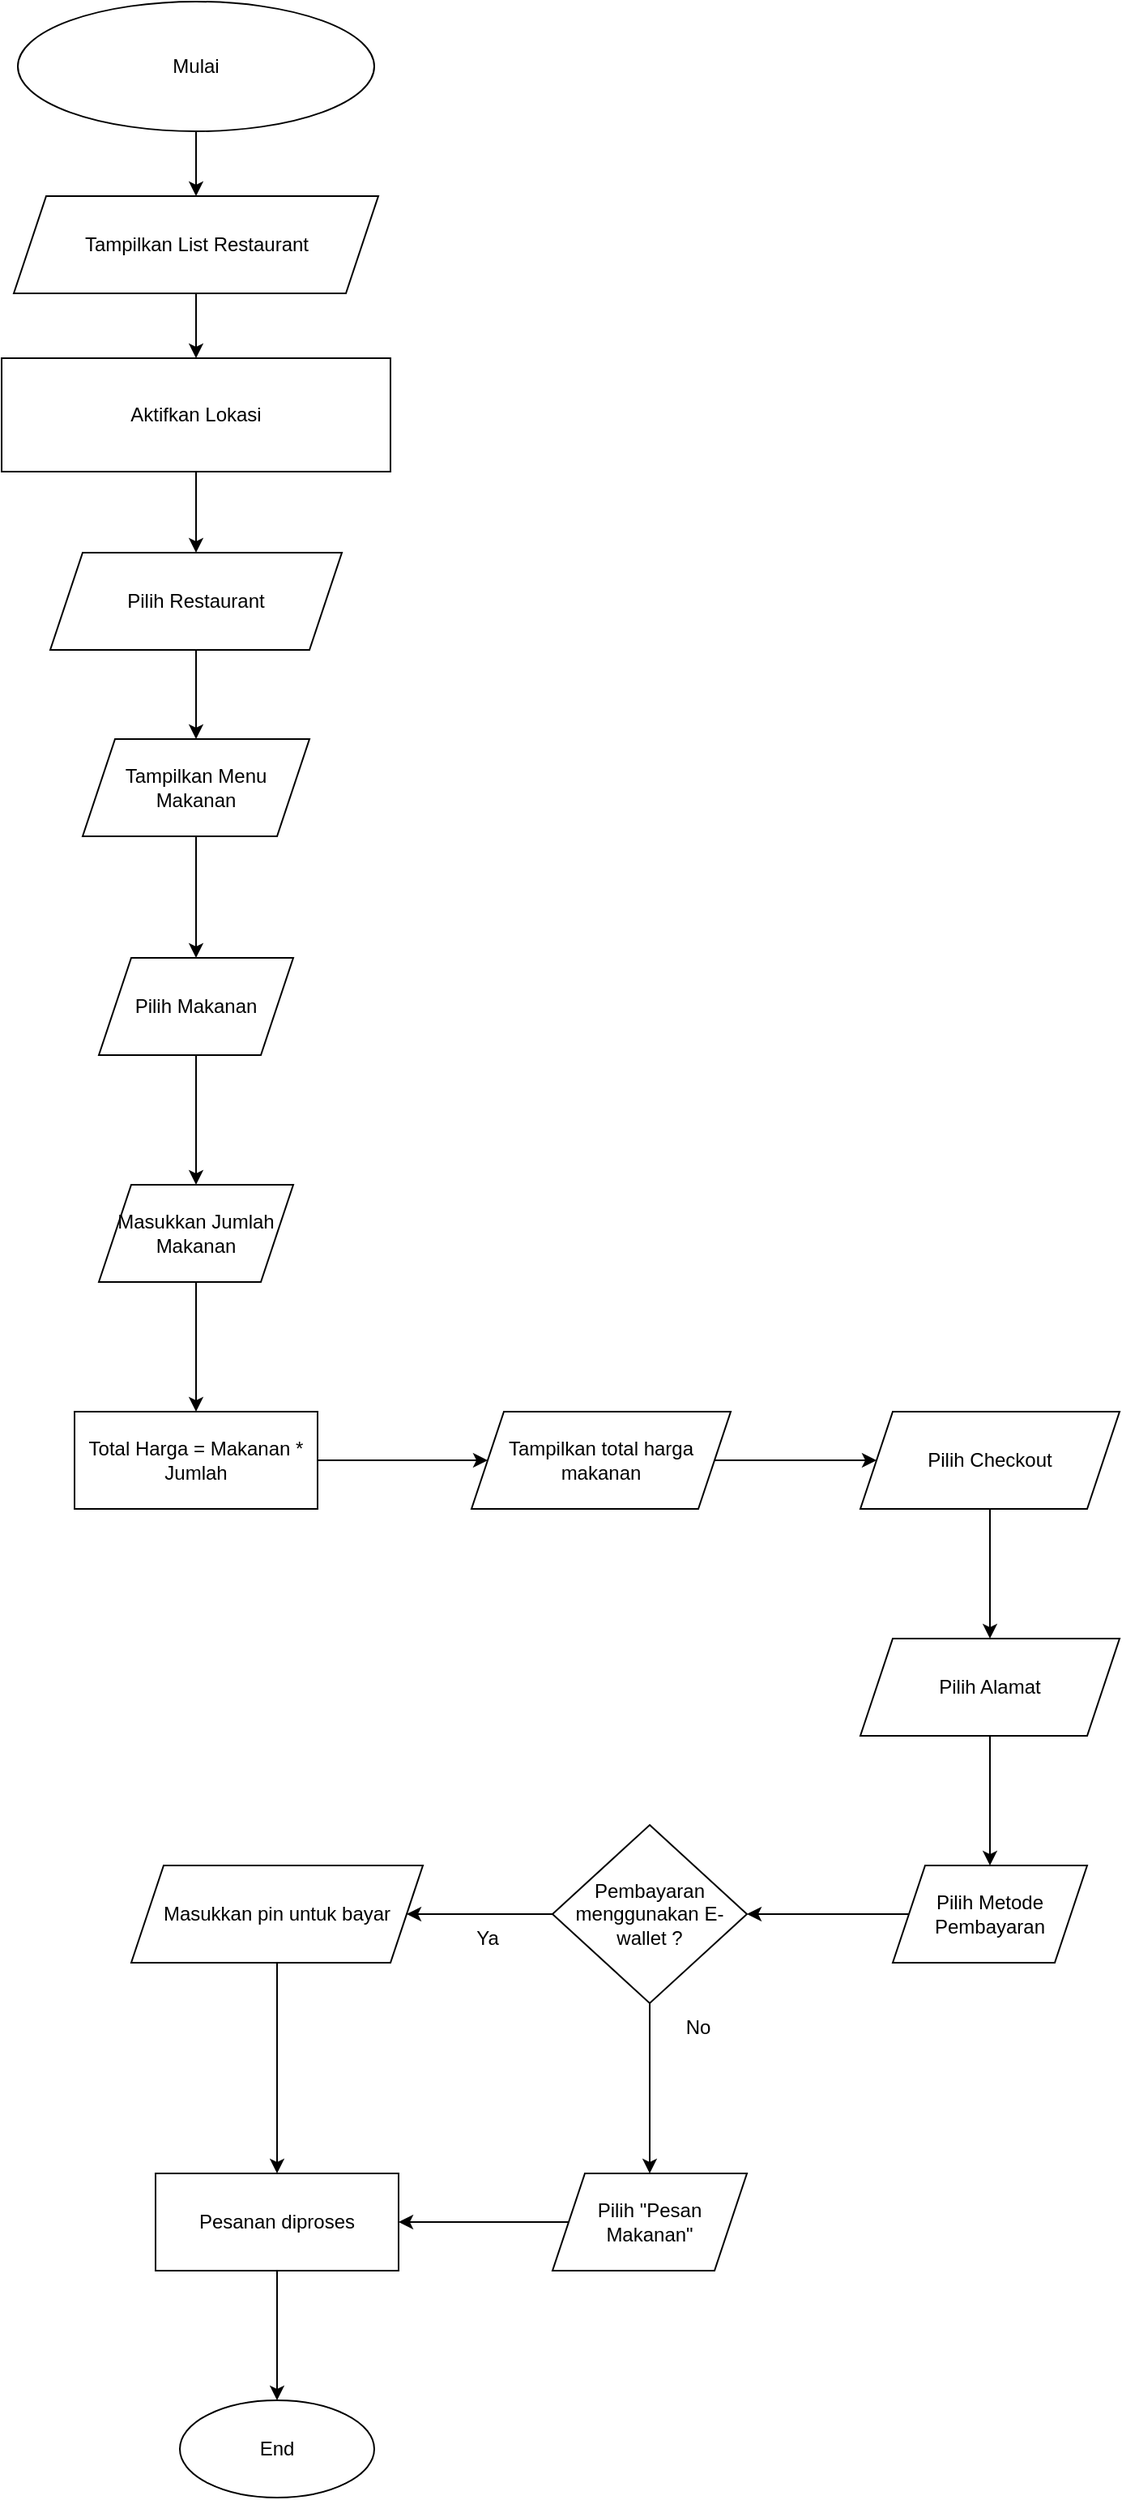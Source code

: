 <mxfile version="20.3.2" type="device"><diagram id="f1s8Gkg4RDH3Agb0KxSo" name="Halaman-1"><mxGraphModel dx="770" dy="476" grid="1" gridSize="10" guides="1" tooltips="1" connect="1" arrows="1" fold="1" page="1" pageScale="1" pageWidth="827" pageHeight="1169" math="0" shadow="0"><root><mxCell id="0"/><mxCell id="1" parent="0"/><mxCell id="rAKNYfS2iLeEAbrHcRK0-5" value="" style="edgeStyle=orthogonalEdgeStyle;rounded=0;orthogonalLoop=1;jettySize=auto;html=1;" edge="1" parent="1" source="rAKNYfS2iLeEAbrHcRK0-1" target="rAKNYfS2iLeEAbrHcRK0-4"><mxGeometry relative="1" as="geometry"/></mxCell><mxCell id="rAKNYfS2iLeEAbrHcRK0-1" value="Mulai" style="ellipse;whiteSpace=wrap;html=1;" vertex="1" parent="1"><mxGeometry x="260" y="100" width="220" height="80" as="geometry"/></mxCell><mxCell id="rAKNYfS2iLeEAbrHcRK0-7" value="" style="edgeStyle=orthogonalEdgeStyle;rounded=0;orthogonalLoop=1;jettySize=auto;html=1;" edge="1" parent="1" source="rAKNYfS2iLeEAbrHcRK0-4" target="rAKNYfS2iLeEAbrHcRK0-6"><mxGeometry relative="1" as="geometry"/></mxCell><mxCell id="rAKNYfS2iLeEAbrHcRK0-4" value="Tampilkan List Restaurant" style="shape=parallelogram;perimeter=parallelogramPerimeter;whiteSpace=wrap;html=1;fixedSize=1;" vertex="1" parent="1"><mxGeometry x="257.5" y="220" width="225" height="60" as="geometry"/></mxCell><mxCell id="rAKNYfS2iLeEAbrHcRK0-9" value="" style="edgeStyle=orthogonalEdgeStyle;rounded=0;orthogonalLoop=1;jettySize=auto;html=1;" edge="1" parent="1" source="rAKNYfS2iLeEAbrHcRK0-6"><mxGeometry relative="1" as="geometry"><mxPoint x="370" y="440" as="targetPoint"/></mxGeometry></mxCell><mxCell id="rAKNYfS2iLeEAbrHcRK0-6" value="Aktifkan Lokasi" style="whiteSpace=wrap;html=1;" vertex="1" parent="1"><mxGeometry x="250" y="320" width="240" height="70" as="geometry"/></mxCell><mxCell id="rAKNYfS2iLeEAbrHcRK0-12" value="" style="edgeStyle=orthogonalEdgeStyle;rounded=0;orthogonalLoop=1;jettySize=auto;html=1;" edge="1" parent="1" source="rAKNYfS2iLeEAbrHcRK0-10" target="rAKNYfS2iLeEAbrHcRK0-11"><mxGeometry relative="1" as="geometry"/></mxCell><mxCell id="rAKNYfS2iLeEAbrHcRK0-10" value="Pilih Restaurant" style="shape=parallelogram;perimeter=parallelogramPerimeter;whiteSpace=wrap;html=1;fixedSize=1;" vertex="1" parent="1"><mxGeometry x="280" y="440" width="180" height="60" as="geometry"/></mxCell><mxCell id="rAKNYfS2iLeEAbrHcRK0-14" value="" style="edgeStyle=orthogonalEdgeStyle;rounded=0;orthogonalLoop=1;jettySize=auto;html=1;" edge="1" parent="1" source="rAKNYfS2iLeEAbrHcRK0-11" target="rAKNYfS2iLeEAbrHcRK0-13"><mxGeometry relative="1" as="geometry"/></mxCell><mxCell id="rAKNYfS2iLeEAbrHcRK0-11" value="Tampilkan Menu Makanan" style="shape=parallelogram;perimeter=parallelogramPerimeter;whiteSpace=wrap;html=1;fixedSize=1;" vertex="1" parent="1"><mxGeometry x="300" y="555" width="140" height="60" as="geometry"/></mxCell><mxCell id="rAKNYfS2iLeEAbrHcRK0-16" value="" style="edgeStyle=orthogonalEdgeStyle;rounded=0;orthogonalLoop=1;jettySize=auto;html=1;" edge="1" parent="1" source="rAKNYfS2iLeEAbrHcRK0-13" target="rAKNYfS2iLeEAbrHcRK0-15"><mxGeometry relative="1" as="geometry"/></mxCell><mxCell id="rAKNYfS2iLeEAbrHcRK0-13" value="Pilih Makanan" style="shape=parallelogram;perimeter=parallelogramPerimeter;whiteSpace=wrap;html=1;fixedSize=1;" vertex="1" parent="1"><mxGeometry x="310" y="690" width="120" height="60" as="geometry"/></mxCell><mxCell id="rAKNYfS2iLeEAbrHcRK0-18" value="" style="edgeStyle=orthogonalEdgeStyle;rounded=0;orthogonalLoop=1;jettySize=auto;html=1;" edge="1" parent="1" source="rAKNYfS2iLeEAbrHcRK0-15" target="rAKNYfS2iLeEAbrHcRK0-17"><mxGeometry relative="1" as="geometry"/></mxCell><mxCell id="rAKNYfS2iLeEAbrHcRK0-15" value="Masukkan Jumlah Makanan" style="shape=parallelogram;perimeter=parallelogramPerimeter;whiteSpace=wrap;html=1;fixedSize=1;" vertex="1" parent="1"><mxGeometry x="310" y="830" width="120" height="60" as="geometry"/></mxCell><mxCell id="rAKNYfS2iLeEAbrHcRK0-20" value="" style="edgeStyle=orthogonalEdgeStyle;rounded=0;orthogonalLoop=1;jettySize=auto;html=1;" edge="1" parent="1" source="rAKNYfS2iLeEAbrHcRK0-17" target="rAKNYfS2iLeEAbrHcRK0-19"><mxGeometry relative="1" as="geometry"/></mxCell><mxCell id="rAKNYfS2iLeEAbrHcRK0-17" value="Total Harga = Makanan * Jumlah" style="whiteSpace=wrap;html=1;" vertex="1" parent="1"><mxGeometry x="295" y="970" width="150" height="60" as="geometry"/></mxCell><mxCell id="rAKNYfS2iLeEAbrHcRK0-22" value="" style="edgeStyle=orthogonalEdgeStyle;rounded=0;orthogonalLoop=1;jettySize=auto;html=1;" edge="1" parent="1" source="rAKNYfS2iLeEAbrHcRK0-19" target="rAKNYfS2iLeEAbrHcRK0-21"><mxGeometry relative="1" as="geometry"/></mxCell><mxCell id="rAKNYfS2iLeEAbrHcRK0-19" value="Tampilkan total harga makanan" style="shape=parallelogram;perimeter=parallelogramPerimeter;whiteSpace=wrap;html=1;fixedSize=1;" vertex="1" parent="1"><mxGeometry x="540" y="970" width="160" height="60" as="geometry"/></mxCell><mxCell id="rAKNYfS2iLeEAbrHcRK0-24" value="" style="edgeStyle=orthogonalEdgeStyle;rounded=0;orthogonalLoop=1;jettySize=auto;html=1;" edge="1" parent="1" source="rAKNYfS2iLeEAbrHcRK0-21" target="rAKNYfS2iLeEAbrHcRK0-23"><mxGeometry relative="1" as="geometry"/></mxCell><mxCell id="rAKNYfS2iLeEAbrHcRK0-21" value="Pilih Checkout" style="shape=parallelogram;perimeter=parallelogramPerimeter;whiteSpace=wrap;html=1;fixedSize=1;" vertex="1" parent="1"><mxGeometry x="780" y="970" width="160" height="60" as="geometry"/></mxCell><mxCell id="rAKNYfS2iLeEAbrHcRK0-26" value="" style="edgeStyle=orthogonalEdgeStyle;rounded=0;orthogonalLoop=1;jettySize=auto;html=1;" edge="1" parent="1" source="rAKNYfS2iLeEAbrHcRK0-23" target="rAKNYfS2iLeEAbrHcRK0-25"><mxGeometry relative="1" as="geometry"/></mxCell><mxCell id="rAKNYfS2iLeEAbrHcRK0-23" value="Pilih Alamat" style="shape=parallelogram;perimeter=parallelogramPerimeter;whiteSpace=wrap;html=1;fixedSize=1;" vertex="1" parent="1"><mxGeometry x="780" y="1110" width="160" height="60" as="geometry"/></mxCell><mxCell id="rAKNYfS2iLeEAbrHcRK0-28" value="" style="edgeStyle=orthogonalEdgeStyle;rounded=0;orthogonalLoop=1;jettySize=auto;html=1;" edge="1" parent="1" source="rAKNYfS2iLeEAbrHcRK0-25" target="rAKNYfS2iLeEAbrHcRK0-27"><mxGeometry relative="1" as="geometry"/></mxCell><mxCell id="rAKNYfS2iLeEAbrHcRK0-25" value="Pilih Metode Pembayaran" style="shape=parallelogram;perimeter=parallelogramPerimeter;whiteSpace=wrap;html=1;fixedSize=1;" vertex="1" parent="1"><mxGeometry x="800" y="1250" width="120" height="60" as="geometry"/></mxCell><mxCell id="rAKNYfS2iLeEAbrHcRK0-30" value="" style="edgeStyle=orthogonalEdgeStyle;rounded=0;orthogonalLoop=1;jettySize=auto;html=1;" edge="1" parent="1" source="rAKNYfS2iLeEAbrHcRK0-27" target="rAKNYfS2iLeEAbrHcRK0-29"><mxGeometry relative="1" as="geometry"/></mxCell><mxCell id="rAKNYfS2iLeEAbrHcRK0-34" value="" style="edgeStyle=orthogonalEdgeStyle;rounded=0;orthogonalLoop=1;jettySize=auto;html=1;" edge="1" parent="1" source="rAKNYfS2iLeEAbrHcRK0-27" target="rAKNYfS2iLeEAbrHcRK0-33"><mxGeometry relative="1" as="geometry"/></mxCell><mxCell id="rAKNYfS2iLeEAbrHcRK0-27" value="Pembayaran menggunakan E-wallet ?" style="rhombus;whiteSpace=wrap;html=1;" vertex="1" parent="1"><mxGeometry x="590" y="1225" width="120" height="110" as="geometry"/></mxCell><mxCell id="rAKNYfS2iLeEAbrHcRK0-36" value="" style="edgeStyle=orthogonalEdgeStyle;rounded=0;orthogonalLoop=1;jettySize=auto;html=1;" edge="1" parent="1" source="rAKNYfS2iLeEAbrHcRK0-29" target="rAKNYfS2iLeEAbrHcRK0-35"><mxGeometry relative="1" as="geometry"/></mxCell><mxCell id="rAKNYfS2iLeEAbrHcRK0-29" value="Masukkan pin untuk bayar" style="shape=parallelogram;perimeter=parallelogramPerimeter;whiteSpace=wrap;html=1;fixedSize=1;" vertex="1" parent="1"><mxGeometry x="330" y="1250" width="180" height="60" as="geometry"/></mxCell><mxCell id="rAKNYfS2iLeEAbrHcRK0-31" value="Ya" style="text;html=1;strokeColor=none;fillColor=none;align=center;verticalAlign=middle;whiteSpace=wrap;rounded=0;" vertex="1" parent="1"><mxGeometry x="520" y="1280" width="60" height="30" as="geometry"/></mxCell><mxCell id="rAKNYfS2iLeEAbrHcRK0-37" value="" style="edgeStyle=orthogonalEdgeStyle;rounded=0;orthogonalLoop=1;jettySize=auto;html=1;" edge="1" parent="1" source="rAKNYfS2iLeEAbrHcRK0-33" target="rAKNYfS2iLeEAbrHcRK0-35"><mxGeometry relative="1" as="geometry"/></mxCell><mxCell id="rAKNYfS2iLeEAbrHcRK0-33" value="Pilih &quot;Pesan Makanan&quot;" style="shape=parallelogram;perimeter=parallelogramPerimeter;whiteSpace=wrap;html=1;fixedSize=1;" vertex="1" parent="1"><mxGeometry x="590" y="1440" width="120" height="60" as="geometry"/></mxCell><mxCell id="rAKNYfS2iLeEAbrHcRK0-39" value="" style="edgeStyle=orthogonalEdgeStyle;rounded=0;orthogonalLoop=1;jettySize=auto;html=1;" edge="1" parent="1" source="rAKNYfS2iLeEAbrHcRK0-35" target="rAKNYfS2iLeEAbrHcRK0-38"><mxGeometry relative="1" as="geometry"/></mxCell><mxCell id="rAKNYfS2iLeEAbrHcRK0-35" value="Pesanan diproses" style="rounded=0;whiteSpace=wrap;html=1;" vertex="1" parent="1"><mxGeometry x="345" y="1440" width="150" height="60" as="geometry"/></mxCell><mxCell id="rAKNYfS2iLeEAbrHcRK0-38" value="End" style="ellipse;whiteSpace=wrap;html=1;rounded=0;" vertex="1" parent="1"><mxGeometry x="360" y="1580" width="120" height="60" as="geometry"/></mxCell><mxCell id="rAKNYfS2iLeEAbrHcRK0-40" value="No" style="text;html=1;strokeColor=none;fillColor=none;align=center;verticalAlign=middle;whiteSpace=wrap;rounded=0;" vertex="1" parent="1"><mxGeometry x="650" y="1335" width="60" height="30" as="geometry"/></mxCell></root></mxGraphModel></diagram></mxfile>